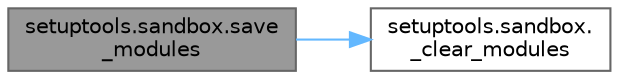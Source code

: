digraph "setuptools.sandbox.save_modules"
{
 // LATEX_PDF_SIZE
  bgcolor="transparent";
  edge [fontname=Helvetica,fontsize=10,labelfontname=Helvetica,labelfontsize=10];
  node [fontname=Helvetica,fontsize=10,shape=box,height=0.2,width=0.4];
  rankdir="LR";
  Node1 [id="Node000001",label="setuptools.sandbox.save\l_modules",height=0.2,width=0.4,color="gray40", fillcolor="grey60", style="filled", fontcolor="black",tooltip=" "];
  Node1 -> Node2 [id="edge1_Node000001_Node000002",color="steelblue1",style="solid",tooltip=" "];
  Node2 [id="Node000002",label="setuptools.sandbox.\l_clear_modules",height=0.2,width=0.4,color="grey40", fillcolor="white", style="filled",URL="$namespacesetuptools_1_1sandbox.html#a643f2aae05bdb3af1a073416aa4436e4",tooltip=" "];
}
